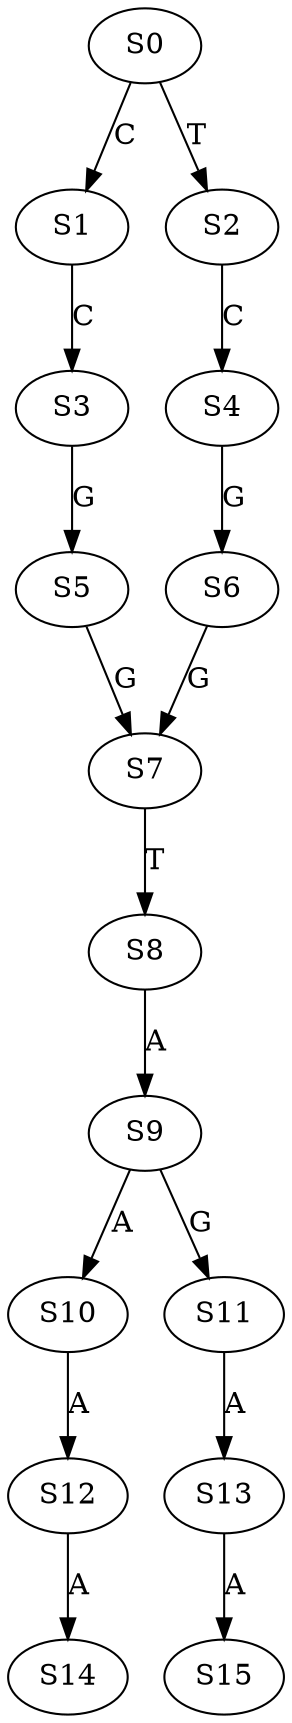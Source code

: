 strict digraph  {
	S0 -> S1 [ label = C ];
	S0 -> S2 [ label = T ];
	S1 -> S3 [ label = C ];
	S2 -> S4 [ label = C ];
	S3 -> S5 [ label = G ];
	S4 -> S6 [ label = G ];
	S5 -> S7 [ label = G ];
	S6 -> S7 [ label = G ];
	S7 -> S8 [ label = T ];
	S8 -> S9 [ label = A ];
	S9 -> S10 [ label = A ];
	S9 -> S11 [ label = G ];
	S10 -> S12 [ label = A ];
	S11 -> S13 [ label = A ];
	S12 -> S14 [ label = A ];
	S13 -> S15 [ label = A ];
}
